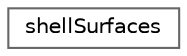 digraph "Graphical Class Hierarchy"
{
 // LATEX_PDF_SIZE
  bgcolor="transparent";
  edge [fontname=Helvetica,fontsize=10,labelfontname=Helvetica,labelfontsize=10];
  node [fontname=Helvetica,fontsize=10,shape=box,height=0.2,width=0.4];
  rankdir="LR";
  Node0 [id="Node000000",label="shellSurfaces",height=0.2,width=0.4,color="grey40", fillcolor="white", style="filled",URL="$classFoam_1_1shellSurfaces.html",tooltip="Encapsulates queries for volume refinement ('refine all cells within shell')."];
}
